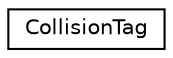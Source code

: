digraph "Graphical Class Hierarchy"
{
 // INTERACTIVE_SVG=YES
 // LATEX_PDF_SIZE
  edge [fontname="Helvetica",fontsize="10",labelfontname="Helvetica",labelfontsize="10"];
  node [fontname="Helvetica",fontsize="10",shape=record];
  rankdir="LR";
  Node0 [label="CollisionTag",height=0.2,width=0.4,color="black", fillcolor="white", style="filled",URL="$dc/d34/struct_collision_tag.html",tooltip=" "];
}
